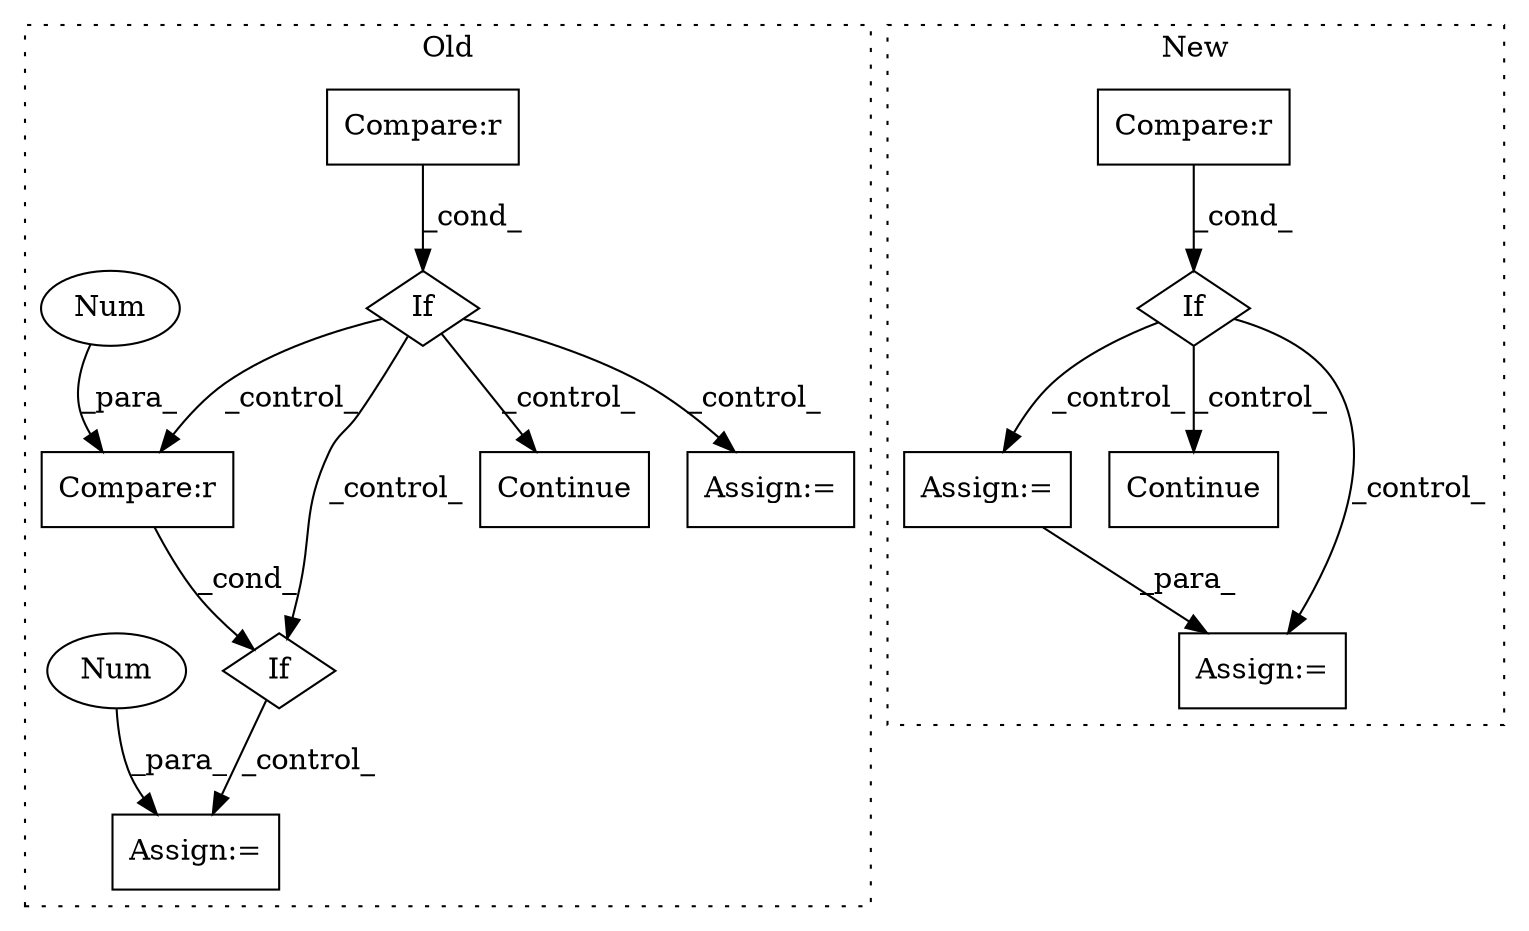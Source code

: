 digraph G {
subgraph cluster0 {
1 [label="Continue" a="43" s="2191" l="8" shape="box"];
3 [label="If" a="96" s="2143" l="3" shape="diamond"];
4 [label="Compare:r" a="40" s="2162" l="11" shape="box"];
8 [label="Assign:=" a="68" s="2347" l="4" shape="box"];
9 [label="Assign:=" a="68" s="2268" l="3" shape="box"];
11 [label="If" a="96" s="2212" l="3" shape="diamond"];
12 [label="Compare:r" a="40" s="2231" l="11" shape="box"];
13 [label="Num" a="76" s="2241" l="1" shape="ellipse"];
14 [label="Num" a="76" s="2271" l="4" shape="ellipse"];
label = "Old";
style="dotted";
}
subgraph cluster1 {
2 [label="If" a="96" s="2507" l="3" shape="diamond"];
5 [label="Compare:r" a="40" s="2577" l="38" shape="box"];
6 [label="Assign:=" a="68" s="2844" l="3" shape="box"];
7 [label="Continue" a="43" s="2647" l="8" shape="box"];
10 [label="Assign:=" a="68" s="3519" l="4" shape="box"];
label = "New";
style="dotted";
}
2 -> 10 [label="_control_"];
2 -> 6 [label="_control_"];
2 -> 7 [label="_control_"];
3 -> 11 [label="_control_"];
3 -> 1 [label="_control_"];
3 -> 12 [label="_control_"];
3 -> 8 [label="_control_"];
4 -> 3 [label="_cond_"];
5 -> 2 [label="_cond_"];
6 -> 10 [label="_para_"];
11 -> 9 [label="_control_"];
12 -> 11 [label="_cond_"];
13 -> 12 [label="_para_"];
14 -> 9 [label="_para_"];
}